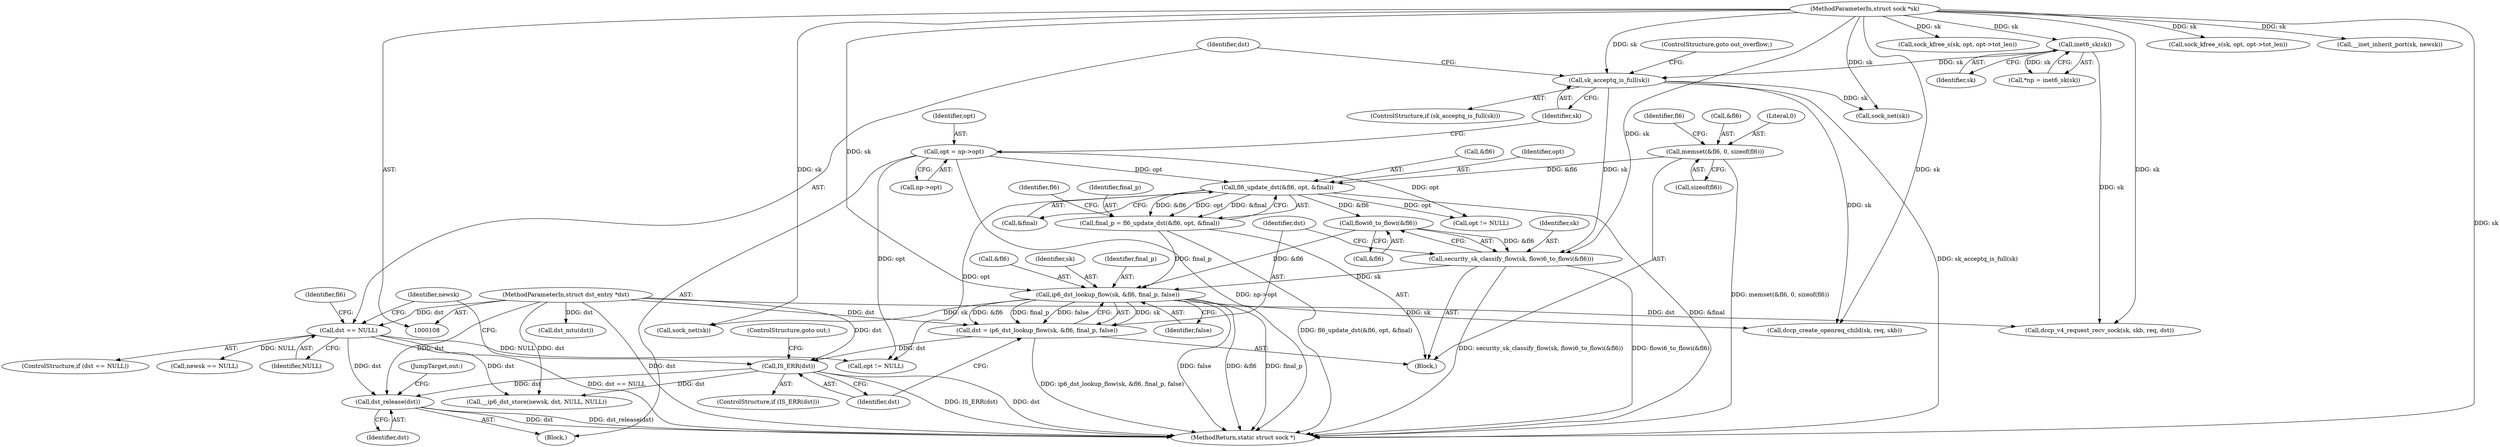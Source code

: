 digraph "0_linux_f6d8bd051c391c1c0458a30b2a7abcd939329259_1@pointer" {
"1000594" [label="(Call,dst_release(dst))"];
"1000255" [label="(Call,dst == NULL)"];
"1000112" [label="(MethodParameterIn,struct dst_entry *dst)"];
"1000336" [label="(Call,IS_ERR(dst))"];
"1000327" [label="(Call,dst = ip6_dst_lookup_flow(sk, &fl6, final_p, false))"];
"1000329" [label="(Call,ip6_dst_lookup_flow(sk, &fl6, final_p, false))"];
"1000322" [label="(Call,security_sk_classify_flow(sk, flowi6_to_flowi(&fl6)))"];
"1000251" [label="(Call,sk_acceptq_is_full(sk))"];
"1000123" [label="(Call,inet6_sk(sk))"];
"1000109" [label="(MethodParameterIn,struct sock *sk)"];
"1000324" [label="(Call,flowi6_to_flowi(&fl6))"];
"1000284" [label="(Call,fl6_update_dst(&fl6, opt, &final))"];
"1000262" [label="(Call,memset(&fl6, 0, sizeof(fl6)))"];
"1000245" [label="(Call,opt = np->opt)"];
"1000282" [label="(Call,final_p = fl6_update_dst(&fl6, opt, &final))"];
"1000335" [label="(ControlStructure,if (IS_ERR(dst)))"];
"1000504" [label="(Call,opt != NULL)"];
"1000257" [label="(Identifier,NULL)"];
"1000590" [label="(Call,sock_net(sk))"];
"1000284" [label="(Call,fl6_update_dst(&fl6, opt, &final))"];
"1000254" [label="(ControlStructure,if (dst == NULL))"];
"1000258" [label="(Block,)"];
"1000253" [label="(ControlStructure,goto out_overflow;)"];
"1000262" [label="(Call,memset(&fl6, 0, sizeof(fl6)))"];
"1000251" [label="(Call,sk_acceptq_is_full(sk))"];
"1000270" [label="(Identifier,fl6)"];
"1000328" [label="(Identifier,dst)"];
"1000255" [label="(Call,dst == NULL)"];
"1000595" [label="(Identifier,dst)"];
"1000336" [label="(Call,IS_ERR(dst))"];
"1000245" [label="(Call,opt = np->opt)"];
"1000323" [label="(Identifier,sk)"];
"1000123" [label="(Call,inet6_sk(sk))"];
"1000337" [label="(Identifier,dst)"];
"1000611" [label="(Call,sock_kfree_s(sk, opt, opt->tot_len))"];
"1000112" [label="(MethodParameterIn,struct dst_entry *dst)"];
"1000557" [label="(Call,dst_mtu(dst))"];
"1000334" [label="(Identifier,false)"];
"1000250" [label="(ControlStructure,if (sk_acceptq_is_full(sk)))"];
"1000287" [label="(Identifier,opt)"];
"1000293" [label="(Identifier,fl6)"];
"1000265" [label="(Literal,0)"];
"1000346" [label="(Call,newsk == NULL)"];
"1000350" [label="(Call,__ip6_dst_store(newsk, dst, NULL, NULL))"];
"1000330" [label="(Identifier,sk)"];
"1000333" [label="(Identifier,final_p)"];
"1000109" [label="(MethodParameterIn,struct sock *sk)"];
"1000340" [label="(Identifier,newsk)"];
"1000124" [label="(Identifier,sk)"];
"1000263" [label="(Call,&fl6)"];
"1000113" [label="(Block,)"];
"1000256" [label="(Identifier,dst)"];
"1000596" [label="(JumpTarget,out:)"];
"1000264" [label="(Identifier,fl6)"];
"1000324" [label="(Call,flowi6_to_flowi(&fl6))"];
"1000252" [label="(Identifier,sk)"];
"1000619" [label="(MethodReturn,static struct sock *)"];
"1000325" [label="(Call,&fl6)"];
"1000288" [label="(Call,&final)"];
"1000247" [label="(Call,np->opt)"];
"1000341" [label="(Call,dccp_create_openreq_child(sk, req, skb))"];
"1000121" [label="(Call,*np = inet6_sk(sk))"];
"1000283" [label="(Identifier,final_p)"];
"1000266" [label="(Call,sizeof(fl6))"];
"1000603" [label="(Call,opt != NULL)"];
"1000338" [label="(ControlStructure,goto out;)"];
"1000329" [label="(Call,ip6_dst_lookup_flow(sk, &fl6, final_p, false))"];
"1000331" [label="(Call,&fl6)"];
"1000594" [label="(Call,dst_release(dst))"];
"1000139" [label="(Call,dccp_v4_request_recv_sock(sk, skb, req, dst))"];
"1000282" [label="(Call,final_p = fl6_update_dst(&fl6, opt, &final))"];
"1000598" [label="(Call,sock_net(sk))"];
"1000521" [label="(Call,sock_kfree_s(sk, opt, opt->tot_len))"];
"1000575" [label="(Call,__inet_inherit_port(sk, newsk))"];
"1000322" [label="(Call,security_sk_classify_flow(sk, flowi6_to_flowi(&fl6)))"];
"1000285" [label="(Call,&fl6)"];
"1000327" [label="(Call,dst = ip6_dst_lookup_flow(sk, &fl6, final_p, false))"];
"1000246" [label="(Identifier,opt)"];
"1000594" -> "1000113"  [label="AST: "];
"1000594" -> "1000595"  [label="CFG: "];
"1000595" -> "1000594"  [label="AST: "];
"1000596" -> "1000594"  [label="CFG: "];
"1000594" -> "1000619"  [label="DDG: dst"];
"1000594" -> "1000619"  [label="DDG: dst_release(dst)"];
"1000255" -> "1000594"  [label="DDG: dst"];
"1000336" -> "1000594"  [label="DDG: dst"];
"1000112" -> "1000594"  [label="DDG: dst"];
"1000255" -> "1000254"  [label="AST: "];
"1000255" -> "1000257"  [label="CFG: "];
"1000256" -> "1000255"  [label="AST: "];
"1000257" -> "1000255"  [label="AST: "];
"1000264" -> "1000255"  [label="CFG: "];
"1000340" -> "1000255"  [label="CFG: "];
"1000255" -> "1000619"  [label="DDG: dst == NULL"];
"1000112" -> "1000255"  [label="DDG: dst"];
"1000255" -> "1000346"  [label="DDG: NULL"];
"1000255" -> "1000350"  [label="DDG: dst"];
"1000255" -> "1000603"  [label="DDG: NULL"];
"1000112" -> "1000108"  [label="AST: "];
"1000112" -> "1000619"  [label="DDG: dst"];
"1000112" -> "1000139"  [label="DDG: dst"];
"1000112" -> "1000327"  [label="DDG: dst"];
"1000112" -> "1000336"  [label="DDG: dst"];
"1000112" -> "1000350"  [label="DDG: dst"];
"1000112" -> "1000557"  [label="DDG: dst"];
"1000336" -> "1000335"  [label="AST: "];
"1000336" -> "1000337"  [label="CFG: "];
"1000337" -> "1000336"  [label="AST: "];
"1000338" -> "1000336"  [label="CFG: "];
"1000340" -> "1000336"  [label="CFG: "];
"1000336" -> "1000619"  [label="DDG: IS_ERR(dst)"];
"1000336" -> "1000619"  [label="DDG: dst"];
"1000327" -> "1000336"  [label="DDG: dst"];
"1000336" -> "1000350"  [label="DDG: dst"];
"1000327" -> "1000258"  [label="AST: "];
"1000327" -> "1000329"  [label="CFG: "];
"1000328" -> "1000327"  [label="AST: "];
"1000329" -> "1000327"  [label="AST: "];
"1000337" -> "1000327"  [label="CFG: "];
"1000327" -> "1000619"  [label="DDG: ip6_dst_lookup_flow(sk, &fl6, final_p, false)"];
"1000329" -> "1000327"  [label="DDG: sk"];
"1000329" -> "1000327"  [label="DDG: &fl6"];
"1000329" -> "1000327"  [label="DDG: final_p"];
"1000329" -> "1000327"  [label="DDG: false"];
"1000329" -> "1000334"  [label="CFG: "];
"1000330" -> "1000329"  [label="AST: "];
"1000331" -> "1000329"  [label="AST: "];
"1000333" -> "1000329"  [label="AST: "];
"1000334" -> "1000329"  [label="AST: "];
"1000329" -> "1000619"  [label="DDG: false"];
"1000329" -> "1000619"  [label="DDG: &fl6"];
"1000329" -> "1000619"  [label="DDG: final_p"];
"1000322" -> "1000329"  [label="DDG: sk"];
"1000109" -> "1000329"  [label="DDG: sk"];
"1000324" -> "1000329"  [label="DDG: &fl6"];
"1000282" -> "1000329"  [label="DDG: final_p"];
"1000329" -> "1000341"  [label="DDG: sk"];
"1000329" -> "1000598"  [label="DDG: sk"];
"1000322" -> "1000258"  [label="AST: "];
"1000322" -> "1000324"  [label="CFG: "];
"1000323" -> "1000322"  [label="AST: "];
"1000324" -> "1000322"  [label="AST: "];
"1000328" -> "1000322"  [label="CFG: "];
"1000322" -> "1000619"  [label="DDG: flowi6_to_flowi(&fl6)"];
"1000322" -> "1000619"  [label="DDG: security_sk_classify_flow(sk, flowi6_to_flowi(&fl6))"];
"1000251" -> "1000322"  [label="DDG: sk"];
"1000109" -> "1000322"  [label="DDG: sk"];
"1000324" -> "1000322"  [label="DDG: &fl6"];
"1000251" -> "1000250"  [label="AST: "];
"1000251" -> "1000252"  [label="CFG: "];
"1000252" -> "1000251"  [label="AST: "];
"1000253" -> "1000251"  [label="CFG: "];
"1000256" -> "1000251"  [label="CFG: "];
"1000251" -> "1000619"  [label="DDG: sk_acceptq_is_full(sk)"];
"1000123" -> "1000251"  [label="DDG: sk"];
"1000109" -> "1000251"  [label="DDG: sk"];
"1000251" -> "1000341"  [label="DDG: sk"];
"1000251" -> "1000590"  [label="DDG: sk"];
"1000123" -> "1000121"  [label="AST: "];
"1000123" -> "1000124"  [label="CFG: "];
"1000124" -> "1000123"  [label="AST: "];
"1000121" -> "1000123"  [label="CFG: "];
"1000123" -> "1000121"  [label="DDG: sk"];
"1000109" -> "1000123"  [label="DDG: sk"];
"1000123" -> "1000139"  [label="DDG: sk"];
"1000109" -> "1000108"  [label="AST: "];
"1000109" -> "1000619"  [label="DDG: sk"];
"1000109" -> "1000139"  [label="DDG: sk"];
"1000109" -> "1000341"  [label="DDG: sk"];
"1000109" -> "1000521"  [label="DDG: sk"];
"1000109" -> "1000575"  [label="DDG: sk"];
"1000109" -> "1000590"  [label="DDG: sk"];
"1000109" -> "1000598"  [label="DDG: sk"];
"1000109" -> "1000611"  [label="DDG: sk"];
"1000324" -> "1000325"  [label="CFG: "];
"1000325" -> "1000324"  [label="AST: "];
"1000284" -> "1000324"  [label="DDG: &fl6"];
"1000284" -> "1000282"  [label="AST: "];
"1000284" -> "1000288"  [label="CFG: "];
"1000285" -> "1000284"  [label="AST: "];
"1000287" -> "1000284"  [label="AST: "];
"1000288" -> "1000284"  [label="AST: "];
"1000282" -> "1000284"  [label="CFG: "];
"1000284" -> "1000619"  [label="DDG: &final"];
"1000284" -> "1000282"  [label="DDG: &fl6"];
"1000284" -> "1000282"  [label="DDG: opt"];
"1000284" -> "1000282"  [label="DDG: &final"];
"1000262" -> "1000284"  [label="DDG: &fl6"];
"1000245" -> "1000284"  [label="DDG: opt"];
"1000284" -> "1000504"  [label="DDG: opt"];
"1000284" -> "1000603"  [label="DDG: opt"];
"1000262" -> "1000258"  [label="AST: "];
"1000262" -> "1000266"  [label="CFG: "];
"1000263" -> "1000262"  [label="AST: "];
"1000265" -> "1000262"  [label="AST: "];
"1000266" -> "1000262"  [label="AST: "];
"1000270" -> "1000262"  [label="CFG: "];
"1000262" -> "1000619"  [label="DDG: memset(&fl6, 0, sizeof(fl6))"];
"1000245" -> "1000113"  [label="AST: "];
"1000245" -> "1000247"  [label="CFG: "];
"1000246" -> "1000245"  [label="AST: "];
"1000247" -> "1000245"  [label="AST: "];
"1000252" -> "1000245"  [label="CFG: "];
"1000245" -> "1000619"  [label="DDG: np->opt"];
"1000245" -> "1000504"  [label="DDG: opt"];
"1000245" -> "1000603"  [label="DDG: opt"];
"1000282" -> "1000258"  [label="AST: "];
"1000283" -> "1000282"  [label="AST: "];
"1000293" -> "1000282"  [label="CFG: "];
"1000282" -> "1000619"  [label="DDG: fl6_update_dst(&fl6, opt, &final)"];
}
